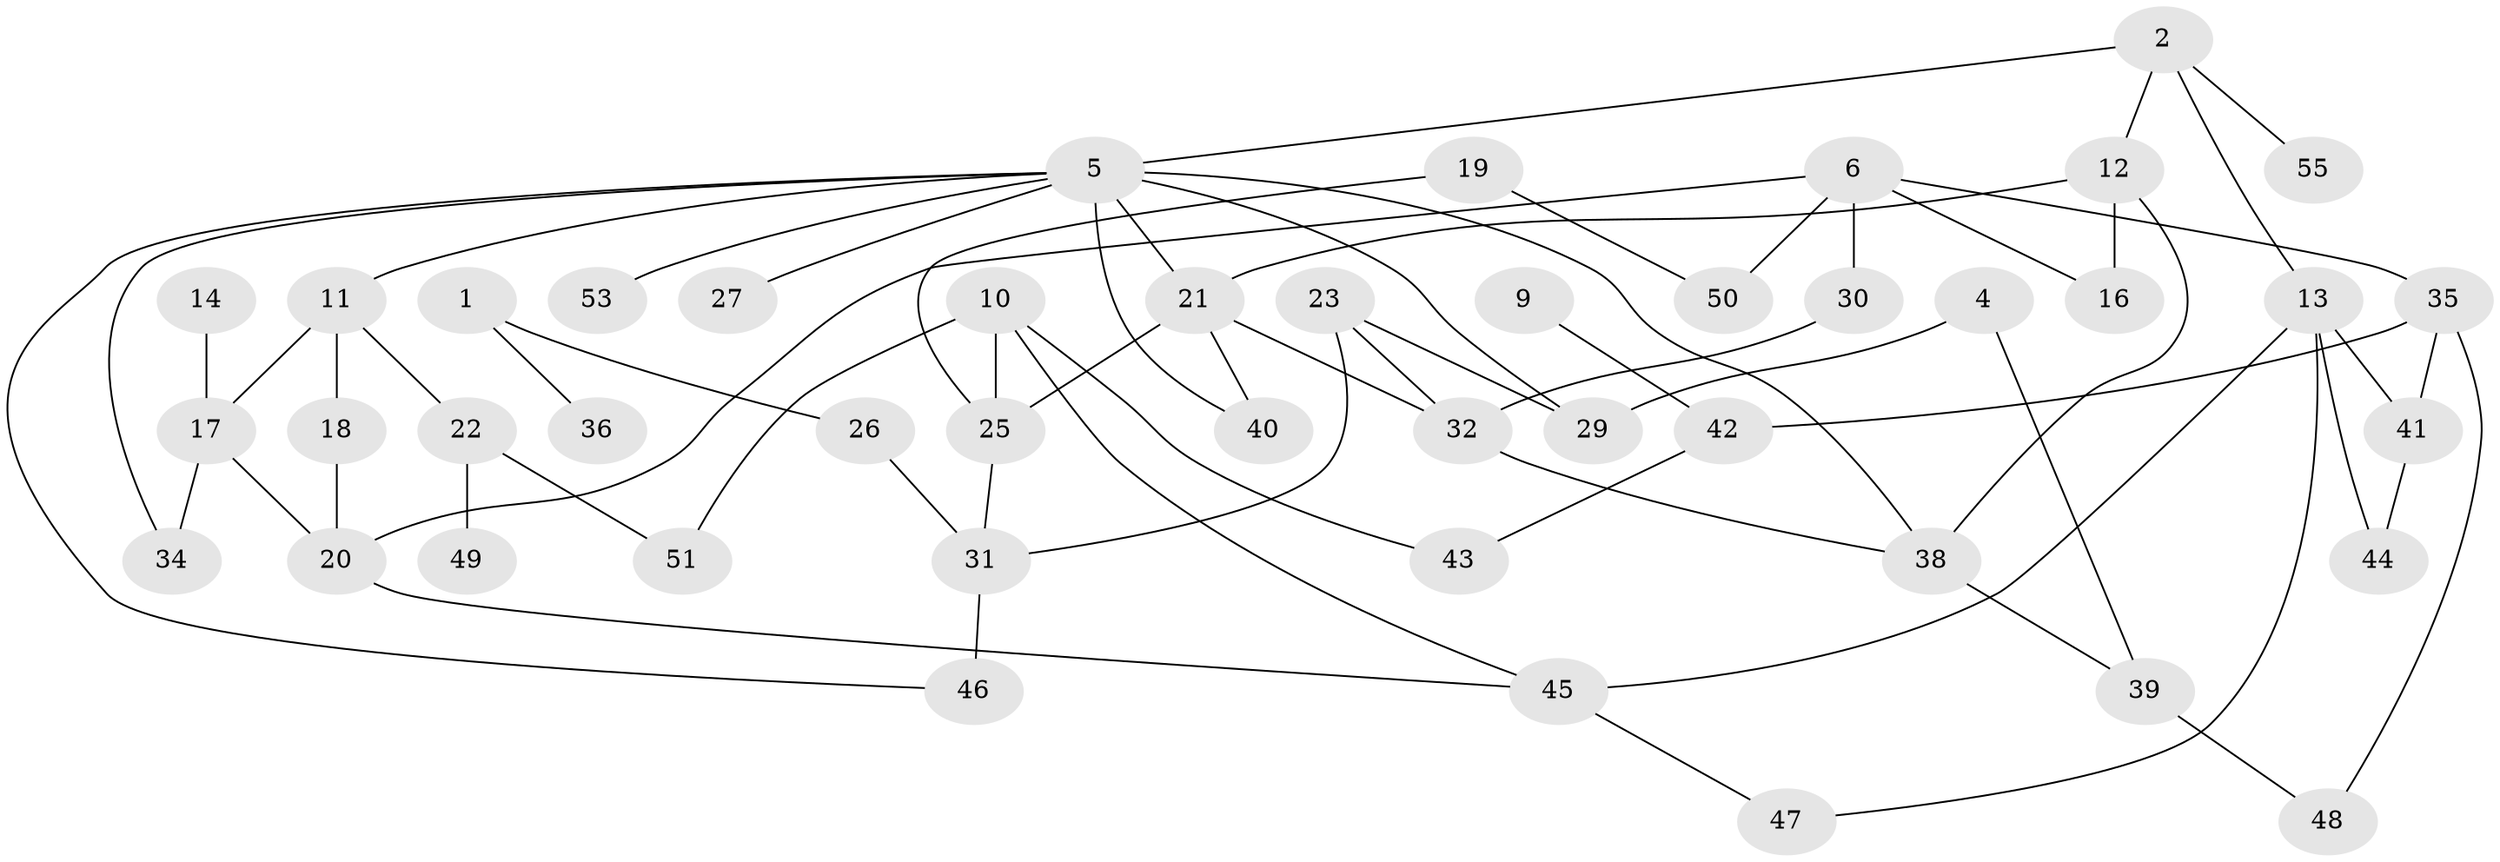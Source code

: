 // original degree distribution, {3: 0.25274725274725274, 2: 0.26373626373626374, 0: 0.0989010989010989, 4: 0.0989010989010989, 1: 0.21978021978021978, 6: 0.01098901098901099, 5: 0.04395604395604396, 7: 0.01098901098901099}
// Generated by graph-tools (version 1.1) at 2025/47/03/04/25 22:47:59]
// undirected, 45 vertices, 65 edges
graph export_dot {
  node [color=gray90,style=filled];
  1;
  2;
  4;
  5;
  6;
  9;
  10;
  11;
  12;
  13;
  14;
  16;
  17;
  18;
  19;
  20;
  21;
  22;
  23;
  25;
  26;
  27;
  29;
  30;
  31;
  32;
  34;
  35;
  36;
  38;
  39;
  40;
  41;
  42;
  43;
  44;
  45;
  46;
  47;
  48;
  49;
  50;
  51;
  53;
  55;
  1 -- 26 [weight=1.0];
  1 -- 36 [weight=1.0];
  2 -- 5 [weight=1.0];
  2 -- 12 [weight=1.0];
  2 -- 13 [weight=1.0];
  2 -- 55 [weight=1.0];
  4 -- 29 [weight=1.0];
  4 -- 39 [weight=1.0];
  5 -- 11 [weight=1.0];
  5 -- 21 [weight=1.0];
  5 -- 27 [weight=1.0];
  5 -- 29 [weight=2.0];
  5 -- 34 [weight=1.0];
  5 -- 38 [weight=1.0];
  5 -- 40 [weight=1.0];
  5 -- 46 [weight=1.0];
  5 -- 53 [weight=1.0];
  6 -- 16 [weight=1.0];
  6 -- 20 [weight=1.0];
  6 -- 30 [weight=1.0];
  6 -- 35 [weight=1.0];
  6 -- 50 [weight=1.0];
  9 -- 42 [weight=1.0];
  10 -- 25 [weight=3.0];
  10 -- 43 [weight=1.0];
  10 -- 45 [weight=1.0];
  10 -- 51 [weight=1.0];
  11 -- 17 [weight=1.0];
  11 -- 18 [weight=1.0];
  11 -- 22 [weight=1.0];
  12 -- 16 [weight=1.0];
  12 -- 21 [weight=1.0];
  12 -- 38 [weight=1.0];
  13 -- 41 [weight=1.0];
  13 -- 44 [weight=1.0];
  13 -- 45 [weight=1.0];
  13 -- 47 [weight=1.0];
  14 -- 17 [weight=1.0];
  17 -- 20 [weight=1.0];
  17 -- 34 [weight=1.0];
  18 -- 20 [weight=1.0];
  19 -- 25 [weight=1.0];
  19 -- 50 [weight=1.0];
  20 -- 45 [weight=1.0];
  21 -- 25 [weight=1.0];
  21 -- 32 [weight=1.0];
  21 -- 40 [weight=1.0];
  22 -- 49 [weight=1.0];
  22 -- 51 [weight=1.0];
  23 -- 29 [weight=1.0];
  23 -- 31 [weight=1.0];
  23 -- 32 [weight=1.0];
  25 -- 31 [weight=1.0];
  26 -- 31 [weight=1.0];
  30 -- 32 [weight=1.0];
  31 -- 46 [weight=1.0];
  32 -- 38 [weight=1.0];
  35 -- 41 [weight=1.0];
  35 -- 42 [weight=1.0];
  35 -- 48 [weight=1.0];
  38 -- 39 [weight=1.0];
  39 -- 48 [weight=1.0];
  41 -- 44 [weight=1.0];
  42 -- 43 [weight=1.0];
  45 -- 47 [weight=1.0];
}
